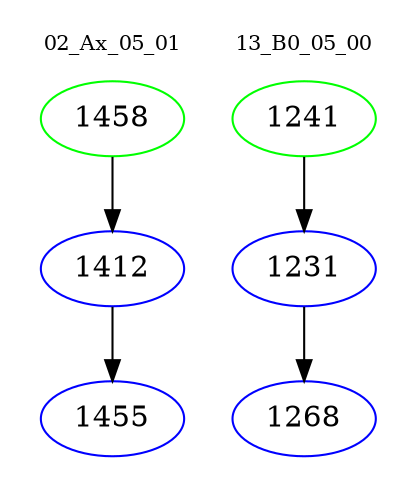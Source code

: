 digraph{
subgraph cluster_0 {
color = white
label = "02_Ax_05_01";
fontsize=10;
T0_1458 [label="1458", color="green"]
T0_1458 -> T0_1412 [color="black"]
T0_1412 [label="1412", color="blue"]
T0_1412 -> T0_1455 [color="black"]
T0_1455 [label="1455", color="blue"]
}
subgraph cluster_1 {
color = white
label = "13_B0_05_00";
fontsize=10;
T1_1241 [label="1241", color="green"]
T1_1241 -> T1_1231 [color="black"]
T1_1231 [label="1231", color="blue"]
T1_1231 -> T1_1268 [color="black"]
T1_1268 [label="1268", color="blue"]
}
}
